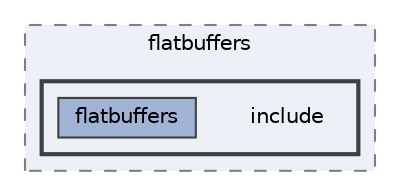 digraph "Face_Access_inferencing/src/edge-impulse-sdk/third_party/flatbuffers/include"
{
 // LATEX_PDF_SIZE
  bgcolor="transparent";
  edge [fontname=Helvetica,fontsize=10,labelfontname=Helvetica,labelfontsize=10];
  node [fontname=Helvetica,fontsize=10,shape=box,height=0.2,width=0.4];
  compound=true
  subgraph clusterdir_c74eba281489ac78b40f5860bec0ea3f {
    graph [ bgcolor="#edf0f7", pencolor="grey50", label="flatbuffers", fontname=Helvetica,fontsize=10 style="filled,dashed", URL="dir_c74eba281489ac78b40f5860bec0ea3f.html",tooltip=""]
  subgraph clusterdir_cb2f331f2a2f6623ac0b1b9cab78a6d3 {
    graph [ bgcolor="#edf0f7", pencolor="grey25", label="", fontname=Helvetica,fontsize=10 style="filled,bold", URL="dir_cb2f331f2a2f6623ac0b1b9cab78a6d3.html",tooltip=""]
    dir_cb2f331f2a2f6623ac0b1b9cab78a6d3 [shape=plaintext, label="include"];
  dir_de27bbb0c391d32f111fa5ce3d134e4d [label="flatbuffers", fillcolor="#a2b4d6", color="grey25", style="filled", URL="dir_de27bbb0c391d32f111fa5ce3d134e4d.html",tooltip=""];
  }
  }
}

